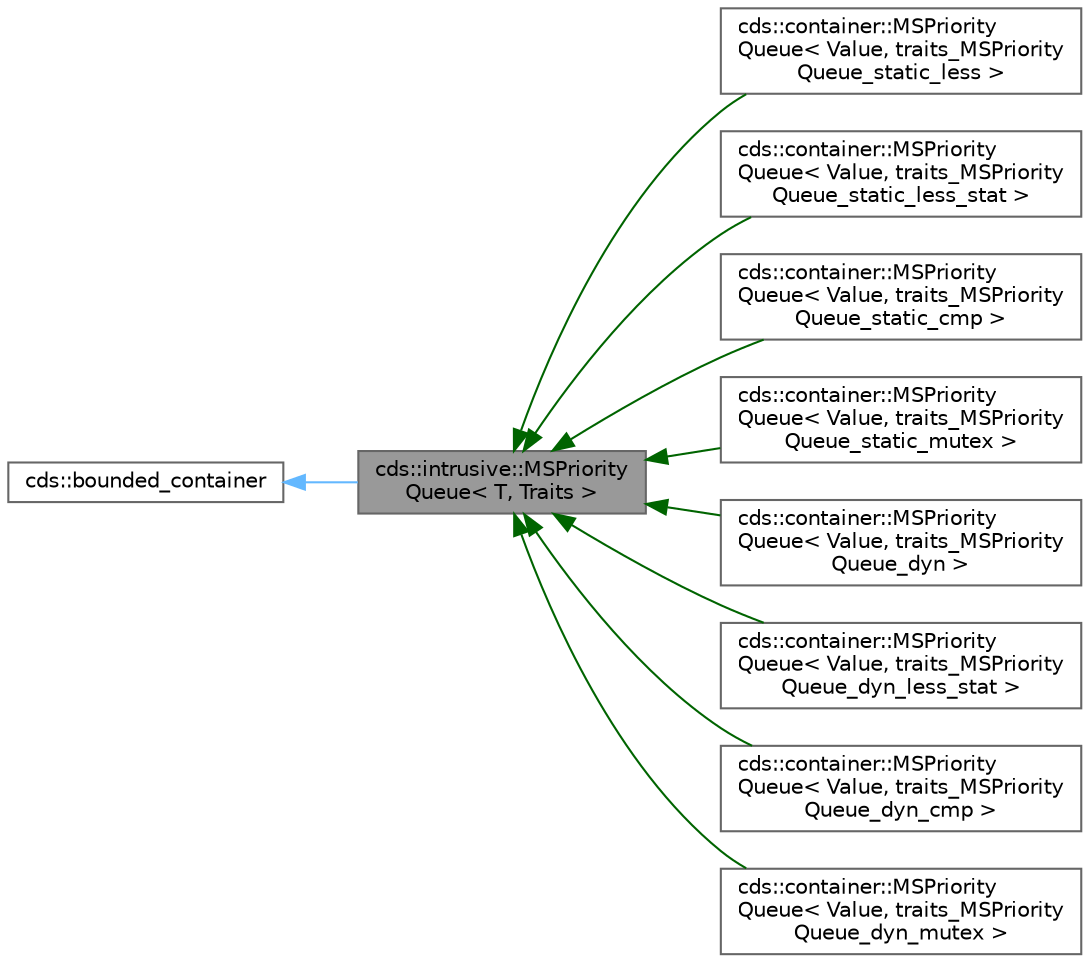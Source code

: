 digraph "cds::intrusive::MSPriorityQueue&lt; T, Traits &gt;"
{
 // LATEX_PDF_SIZE
  bgcolor="transparent";
  edge [fontname=Helvetica,fontsize=10,labelfontname=Helvetica,labelfontsize=10];
  node [fontname=Helvetica,fontsize=10,shape=box,height=0.2,width=0.4];
  rankdir="LR";
  Node1 [id="Node000001",label="cds::intrusive::MSPriority\lQueue\< T, Traits \>",height=0.2,width=0.4,color="gray40", fillcolor="grey60", style="filled", fontcolor="black",tooltip="Michael & Scott array-based lock-based concurrent priority queue heap"];
  Node2 -> Node1 [id="edge1_Node000001_Node000002",dir="back",color="steelblue1",style="solid",tooltip=" "];
  Node2 [id="Node000002",label="cds::bounded_container",height=0.2,width=0.4,color="gray40", fillcolor="white", style="filled",URL="$structcds_1_1bounded__container.html",tooltip="Bounded container"];
  Node1 -> Node3 [id="edge2_Node000001_Node000003",dir="back",color="darkgreen",style="solid",tooltip=" "];
  Node3 [id="Node000003",label="cds::container::MSPriority\lQueue\< Value, traits_MSPriority\lQueue_static_less \>",height=0.2,width=0.4,color="gray40", fillcolor="white", style="filled",URL="$classcds_1_1container_1_1_m_s_priority_queue.html",tooltip=" "];
  Node1 -> Node4 [id="edge3_Node000001_Node000004",dir="back",color="darkgreen",style="solid",tooltip=" "];
  Node4 [id="Node000004",label="cds::container::MSPriority\lQueue\< Value, traits_MSPriority\lQueue_static_less_stat \>",height=0.2,width=0.4,color="gray40", fillcolor="white", style="filled",URL="$classcds_1_1container_1_1_m_s_priority_queue.html",tooltip=" "];
  Node1 -> Node5 [id="edge4_Node000001_Node000005",dir="back",color="darkgreen",style="solid",tooltip=" "];
  Node5 [id="Node000005",label="cds::container::MSPriority\lQueue\< Value, traits_MSPriority\lQueue_static_cmp \>",height=0.2,width=0.4,color="gray40", fillcolor="white", style="filled",URL="$classcds_1_1container_1_1_m_s_priority_queue.html",tooltip=" "];
  Node1 -> Node6 [id="edge5_Node000001_Node000006",dir="back",color="darkgreen",style="solid",tooltip=" "];
  Node6 [id="Node000006",label="cds::container::MSPriority\lQueue\< Value, traits_MSPriority\lQueue_static_mutex \>",height=0.2,width=0.4,color="gray40", fillcolor="white", style="filled",URL="$classcds_1_1container_1_1_m_s_priority_queue.html",tooltip=" "];
  Node1 -> Node7 [id="edge6_Node000001_Node000007",dir="back",color="darkgreen",style="solid",tooltip=" "];
  Node7 [id="Node000007",label="cds::container::MSPriority\lQueue\< Value, traits_MSPriority\lQueue_dyn \>",height=0.2,width=0.4,color="gray40", fillcolor="white", style="filled",URL="$classcds_1_1container_1_1_m_s_priority_queue.html",tooltip=" "];
  Node1 -> Node8 [id="edge7_Node000001_Node000008",dir="back",color="darkgreen",style="solid",tooltip=" "];
  Node8 [id="Node000008",label="cds::container::MSPriority\lQueue\< Value, traits_MSPriority\lQueue_dyn_less_stat \>",height=0.2,width=0.4,color="gray40", fillcolor="white", style="filled",URL="$classcds_1_1container_1_1_m_s_priority_queue.html",tooltip=" "];
  Node1 -> Node9 [id="edge8_Node000001_Node000009",dir="back",color="darkgreen",style="solid",tooltip=" "];
  Node9 [id="Node000009",label="cds::container::MSPriority\lQueue\< Value, traits_MSPriority\lQueue_dyn_cmp \>",height=0.2,width=0.4,color="gray40", fillcolor="white", style="filled",URL="$classcds_1_1container_1_1_m_s_priority_queue.html",tooltip=" "];
  Node1 -> Node10 [id="edge9_Node000001_Node000010",dir="back",color="darkgreen",style="solid",tooltip=" "];
  Node10 [id="Node000010",label="cds::container::MSPriority\lQueue\< Value, traits_MSPriority\lQueue_dyn_mutex \>",height=0.2,width=0.4,color="gray40", fillcolor="white", style="filled",URL="$classcds_1_1container_1_1_m_s_priority_queue.html",tooltip=" "];
}
